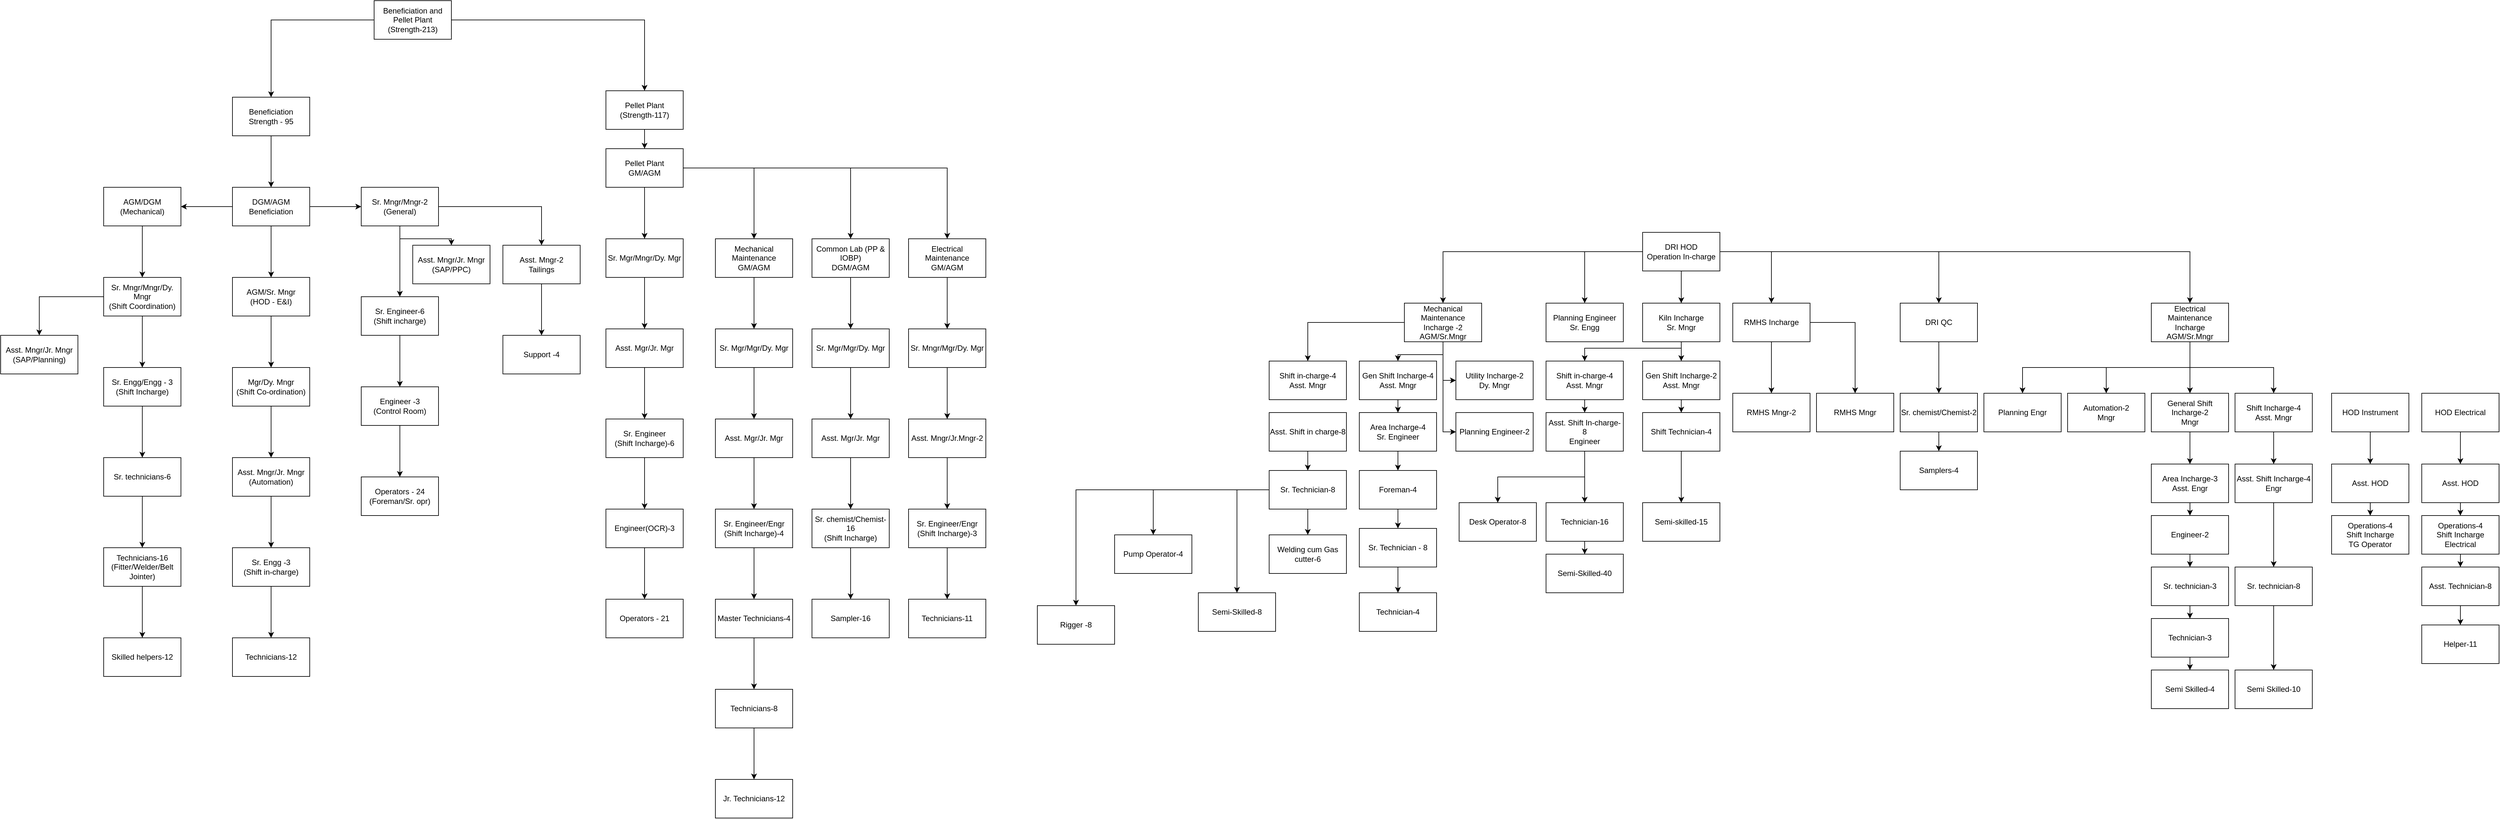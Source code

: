 <mxfile version="13.6.10" type="github">
  <diagram id="7EyB4oHwacRofvkvfnk_" name="Page-1">
    <mxGraphModel dx="1339" dy="433" grid="1" gridSize="10" guides="1" tooltips="1" connect="1" arrows="1" fold="1" page="1" pageScale="1" pageWidth="850" pageHeight="1100" math="0" shadow="0">
      <root>
        <mxCell id="0" />
        <mxCell id="1" parent="0" />
        <mxCell id="vYoIYK8Gw9QDKxpc8tqn-3" value="" style="edgeStyle=orthogonalEdgeStyle;rounded=0;orthogonalLoop=1;jettySize=auto;html=1;" parent="1" source="vYoIYK8Gw9QDKxpc8tqn-1" target="vYoIYK8Gw9QDKxpc8tqn-2" edge="1">
          <mxGeometry relative="1" as="geometry" />
        </mxCell>
        <mxCell id="KW8Jv8WY7oKA2TOhEye8-2" value="" style="edgeStyle=orthogonalEdgeStyle;rounded=0;orthogonalLoop=1;jettySize=auto;html=1;" edge="1" parent="1" source="vYoIYK8Gw9QDKxpc8tqn-1" target="KW8Jv8WY7oKA2TOhEye8-1">
          <mxGeometry relative="1" as="geometry" />
        </mxCell>
        <mxCell id="vYoIYK8Gw9QDKxpc8tqn-1" value="Beneficiation and Pellet Plant&lt;br&gt;(Strength-213)" style="rounded=0;whiteSpace=wrap;html=1;" parent="1" vertex="1">
          <mxGeometry x="320" y="60" width="120" height="60" as="geometry" />
        </mxCell>
        <mxCell id="vYoIYK8Gw9QDKxpc8tqn-5" value="" style="edgeStyle=orthogonalEdgeStyle;rounded=0;orthogonalLoop=1;jettySize=auto;html=1;" parent="1" source="vYoIYK8Gw9QDKxpc8tqn-2" target="vYoIYK8Gw9QDKxpc8tqn-4" edge="1">
          <mxGeometry relative="1" as="geometry" />
        </mxCell>
        <mxCell id="vYoIYK8Gw9QDKxpc8tqn-2" value="Beneficiation&lt;br&gt;Strength - 95" style="whiteSpace=wrap;html=1;rounded=0;" parent="1" vertex="1">
          <mxGeometry x="100" y="210" width="120" height="60" as="geometry" />
        </mxCell>
        <mxCell id="vYoIYK8Gw9QDKxpc8tqn-7" value="" style="edgeStyle=orthogonalEdgeStyle;rounded=0;orthogonalLoop=1;jettySize=auto;html=1;" parent="1" source="vYoIYK8Gw9QDKxpc8tqn-4" target="vYoIYK8Gw9QDKxpc8tqn-6" edge="1">
          <mxGeometry relative="1" as="geometry" />
        </mxCell>
        <mxCell id="vYoIYK8Gw9QDKxpc8tqn-9" value="" style="edgeStyle=orthogonalEdgeStyle;rounded=0;orthogonalLoop=1;jettySize=auto;html=1;" parent="1" source="vYoIYK8Gw9QDKxpc8tqn-4" target="vYoIYK8Gw9QDKxpc8tqn-8" edge="1">
          <mxGeometry relative="1" as="geometry" />
        </mxCell>
        <mxCell id="vYoIYK8Gw9QDKxpc8tqn-11" value="" style="edgeStyle=orthogonalEdgeStyle;rounded=0;orthogonalLoop=1;jettySize=auto;html=1;" parent="1" source="vYoIYK8Gw9QDKxpc8tqn-4" target="vYoIYK8Gw9QDKxpc8tqn-10" edge="1">
          <mxGeometry relative="1" as="geometry" />
        </mxCell>
        <mxCell id="vYoIYK8Gw9QDKxpc8tqn-4" value="DGM/AGM&lt;br&gt;Beneficiation" style="whiteSpace=wrap;html=1;rounded=0;" parent="1" vertex="1">
          <mxGeometry x="100" y="350" width="120" height="60" as="geometry" />
        </mxCell>
        <mxCell id="vYoIYK8Gw9QDKxpc8tqn-21" value="" style="edgeStyle=orthogonalEdgeStyle;rounded=0;orthogonalLoop=1;jettySize=auto;html=1;" parent="1" source="vYoIYK8Gw9QDKxpc8tqn-6" target="vYoIYK8Gw9QDKxpc8tqn-20" edge="1">
          <mxGeometry relative="1" as="geometry" />
        </mxCell>
        <mxCell id="vYoIYK8Gw9QDKxpc8tqn-23" value="" style="edgeStyle=orthogonalEdgeStyle;rounded=0;orthogonalLoop=1;jettySize=auto;html=1;" parent="1" source="vYoIYK8Gw9QDKxpc8tqn-6" target="vYoIYK8Gw9QDKxpc8tqn-22" edge="1">
          <mxGeometry relative="1" as="geometry" />
        </mxCell>
        <mxCell id="vYoIYK8Gw9QDKxpc8tqn-25" value="" style="edgeStyle=orthogonalEdgeStyle;rounded=0;orthogonalLoop=1;jettySize=auto;html=1;" parent="1" source="vYoIYK8Gw9QDKxpc8tqn-6" target="vYoIYK8Gw9QDKxpc8tqn-24" edge="1">
          <mxGeometry relative="1" as="geometry" />
        </mxCell>
        <mxCell id="vYoIYK8Gw9QDKxpc8tqn-6" value="Sr. Mngr/Mngr-2&lt;br&gt;(General)" style="whiteSpace=wrap;html=1;rounded=0;" parent="1" vertex="1">
          <mxGeometry x="300" y="350" width="120" height="60" as="geometry" />
        </mxCell>
        <mxCell id="vYoIYK8Gw9QDKxpc8tqn-17" value="" style="edgeStyle=orthogonalEdgeStyle;rounded=0;orthogonalLoop=1;jettySize=auto;html=1;" parent="1" source="vYoIYK8Gw9QDKxpc8tqn-8" target="vYoIYK8Gw9QDKxpc8tqn-16" edge="1">
          <mxGeometry relative="1" as="geometry" />
        </mxCell>
        <mxCell id="vYoIYK8Gw9QDKxpc8tqn-8" value="AGM/Sr. Mngr&lt;br&gt;(HOD - E&amp;amp;I)" style="whiteSpace=wrap;html=1;rounded=0;" parent="1" vertex="1">
          <mxGeometry x="100" y="490" width="120" height="60" as="geometry" />
        </mxCell>
        <mxCell id="vYoIYK8Gw9QDKxpc8tqn-13" value="" style="edgeStyle=orthogonalEdgeStyle;rounded=0;orthogonalLoop=1;jettySize=auto;html=1;" parent="1" source="vYoIYK8Gw9QDKxpc8tqn-10" target="vYoIYK8Gw9QDKxpc8tqn-12" edge="1">
          <mxGeometry relative="1" as="geometry" />
        </mxCell>
        <mxCell id="vYoIYK8Gw9QDKxpc8tqn-10" value="AGM/DGM&lt;br&gt;(Mechanical)" style="whiteSpace=wrap;html=1;rounded=0;" parent="1" vertex="1">
          <mxGeometry x="-100" y="350" width="120" height="60" as="geometry" />
        </mxCell>
        <mxCell id="vYoIYK8Gw9QDKxpc8tqn-15" value="" style="edgeStyle=orthogonalEdgeStyle;rounded=0;orthogonalLoop=1;jettySize=auto;html=1;" parent="1" source="vYoIYK8Gw9QDKxpc8tqn-12" target="vYoIYK8Gw9QDKxpc8tqn-14" edge="1">
          <mxGeometry relative="1" as="geometry" />
        </mxCell>
        <mxCell id="vYoIYK8Gw9QDKxpc8tqn-41" value="" style="edgeStyle=orthogonalEdgeStyle;rounded=0;orthogonalLoop=1;jettySize=auto;html=1;" parent="1" source="vYoIYK8Gw9QDKxpc8tqn-12" target="vYoIYK8Gw9QDKxpc8tqn-40" edge="1">
          <mxGeometry relative="1" as="geometry" />
        </mxCell>
        <mxCell id="vYoIYK8Gw9QDKxpc8tqn-12" value="Sr. Mngr/Mngr/Dy. Mngr&lt;br&gt;(Shift Coordination)" style="whiteSpace=wrap;html=1;rounded=0;" parent="1" vertex="1">
          <mxGeometry x="-100" y="490" width="120" height="60" as="geometry" />
        </mxCell>
        <mxCell id="vYoIYK8Gw9QDKxpc8tqn-37" value="" style="edgeStyle=orthogonalEdgeStyle;rounded=0;orthogonalLoop=1;jettySize=auto;html=1;" parent="1" source="vYoIYK8Gw9QDKxpc8tqn-14" target="vYoIYK8Gw9QDKxpc8tqn-36" edge="1">
          <mxGeometry relative="1" as="geometry" />
        </mxCell>
        <mxCell id="vYoIYK8Gw9QDKxpc8tqn-14" value="Sr. Engg/Engg - 3&lt;br&gt;(Shift Incharge)" style="whiteSpace=wrap;html=1;rounded=0;" parent="1" vertex="1">
          <mxGeometry x="-100" y="630" width="120" height="60" as="geometry" />
        </mxCell>
        <mxCell id="vYoIYK8Gw9QDKxpc8tqn-19" value="" style="edgeStyle=orthogonalEdgeStyle;rounded=0;orthogonalLoop=1;jettySize=auto;html=1;" parent="1" source="vYoIYK8Gw9QDKxpc8tqn-16" target="vYoIYK8Gw9QDKxpc8tqn-18" edge="1">
          <mxGeometry relative="1" as="geometry" />
        </mxCell>
        <mxCell id="vYoIYK8Gw9QDKxpc8tqn-16" value="Mgr/Dy. Mngr&lt;br&gt;(Shift Co-ordination)" style="whiteSpace=wrap;html=1;rounded=0;" parent="1" vertex="1">
          <mxGeometry x="100" y="630" width="120" height="60" as="geometry" />
        </mxCell>
        <mxCell id="vYoIYK8Gw9QDKxpc8tqn-33" value="" style="edgeStyle=orthogonalEdgeStyle;rounded=0;orthogonalLoop=1;jettySize=auto;html=1;" parent="1" source="vYoIYK8Gw9QDKxpc8tqn-18" target="vYoIYK8Gw9QDKxpc8tqn-32" edge="1">
          <mxGeometry relative="1" as="geometry" />
        </mxCell>
        <mxCell id="vYoIYK8Gw9QDKxpc8tqn-18" value="Asst. Mngr/Jr. Mngr&lt;br&gt;(Automation)" style="whiteSpace=wrap;html=1;rounded=0;" parent="1" vertex="1">
          <mxGeometry x="100" y="770" width="120" height="60" as="geometry" />
        </mxCell>
        <mxCell id="vYoIYK8Gw9QDKxpc8tqn-29" value="" style="edgeStyle=orthogonalEdgeStyle;rounded=0;orthogonalLoop=1;jettySize=auto;html=1;" parent="1" source="vYoIYK8Gw9QDKxpc8tqn-20" target="vYoIYK8Gw9QDKxpc8tqn-28" edge="1">
          <mxGeometry relative="1" as="geometry" />
        </mxCell>
        <mxCell id="vYoIYK8Gw9QDKxpc8tqn-20" value="Sr. Engineer-6&lt;br&gt;(Shift incharge)" style="whiteSpace=wrap;html=1;rounded=0;" parent="1" vertex="1">
          <mxGeometry x="300" y="520" width="120" height="60" as="geometry" />
        </mxCell>
        <mxCell id="vYoIYK8Gw9QDKxpc8tqn-22" value="Asst. Mngr/Jr. Mngr&lt;br&gt;(SAP/PPC)" style="whiteSpace=wrap;html=1;rounded=0;" parent="1" vertex="1">
          <mxGeometry x="380" y="440" width="120" height="60" as="geometry" />
        </mxCell>
        <mxCell id="vYoIYK8Gw9QDKxpc8tqn-27" value="" style="edgeStyle=orthogonalEdgeStyle;rounded=0;orthogonalLoop=1;jettySize=auto;html=1;" parent="1" source="vYoIYK8Gw9QDKxpc8tqn-24" target="vYoIYK8Gw9QDKxpc8tqn-26" edge="1">
          <mxGeometry relative="1" as="geometry" />
        </mxCell>
        <mxCell id="vYoIYK8Gw9QDKxpc8tqn-24" value="Asst. Mngr-2&lt;br&gt;Tailings" style="whiteSpace=wrap;html=1;rounded=0;" parent="1" vertex="1">
          <mxGeometry x="520" y="440" width="120" height="60" as="geometry" />
        </mxCell>
        <mxCell id="vYoIYK8Gw9QDKxpc8tqn-26" value="Support -4" style="whiteSpace=wrap;html=1;rounded=0;" parent="1" vertex="1">
          <mxGeometry x="520" y="580" width="120" height="60" as="geometry" />
        </mxCell>
        <mxCell id="vYoIYK8Gw9QDKxpc8tqn-31" value="" style="edgeStyle=orthogonalEdgeStyle;rounded=0;orthogonalLoop=1;jettySize=auto;html=1;" parent="1" source="vYoIYK8Gw9QDKxpc8tqn-28" target="vYoIYK8Gw9QDKxpc8tqn-30" edge="1">
          <mxGeometry relative="1" as="geometry" />
        </mxCell>
        <mxCell id="vYoIYK8Gw9QDKxpc8tqn-28" value="Engineer -3&lt;br&gt;(Control Room)" style="whiteSpace=wrap;html=1;rounded=0;" parent="1" vertex="1">
          <mxGeometry x="300" y="660" width="120" height="60" as="geometry" />
        </mxCell>
        <mxCell id="vYoIYK8Gw9QDKxpc8tqn-30" value="Operators - 24&lt;br&gt;(Foreman/Sr. opr)" style="whiteSpace=wrap;html=1;rounded=0;" parent="1" vertex="1">
          <mxGeometry x="300" y="800" width="120" height="60" as="geometry" />
        </mxCell>
        <mxCell id="vYoIYK8Gw9QDKxpc8tqn-35" value="" style="edgeStyle=orthogonalEdgeStyle;rounded=0;orthogonalLoop=1;jettySize=auto;html=1;" parent="1" source="vYoIYK8Gw9QDKxpc8tqn-32" target="vYoIYK8Gw9QDKxpc8tqn-34" edge="1">
          <mxGeometry relative="1" as="geometry" />
        </mxCell>
        <mxCell id="vYoIYK8Gw9QDKxpc8tqn-32" value="Sr. Engg -3&lt;br&gt;(Shift in-charge)" style="whiteSpace=wrap;html=1;rounded=0;" parent="1" vertex="1">
          <mxGeometry x="100" y="910" width="120" height="60" as="geometry" />
        </mxCell>
        <mxCell id="vYoIYK8Gw9QDKxpc8tqn-34" value="Technicians-12" style="whiteSpace=wrap;html=1;rounded=0;" parent="1" vertex="1">
          <mxGeometry x="100" y="1050" width="120" height="60" as="geometry" />
        </mxCell>
        <mxCell id="vYoIYK8Gw9QDKxpc8tqn-39" value="" style="edgeStyle=orthogonalEdgeStyle;rounded=0;orthogonalLoop=1;jettySize=auto;html=1;" parent="1" source="vYoIYK8Gw9QDKxpc8tqn-36" target="vYoIYK8Gw9QDKxpc8tqn-38" edge="1">
          <mxGeometry relative="1" as="geometry" />
        </mxCell>
        <mxCell id="vYoIYK8Gw9QDKxpc8tqn-36" value="Sr. technicians-6" style="whiteSpace=wrap;html=1;rounded=0;" parent="1" vertex="1">
          <mxGeometry x="-100" y="770" width="120" height="60" as="geometry" />
        </mxCell>
        <mxCell id="KW8Jv8WY7oKA2TOhEye8-50" value="" style="edgeStyle=orthogonalEdgeStyle;rounded=0;orthogonalLoop=1;jettySize=auto;html=1;" edge="1" parent="1" source="vYoIYK8Gw9QDKxpc8tqn-38" target="KW8Jv8WY7oKA2TOhEye8-49">
          <mxGeometry relative="1" as="geometry" />
        </mxCell>
        <mxCell id="vYoIYK8Gw9QDKxpc8tqn-38" value="Technicians-16&lt;br&gt;(Fitter/Welder/Belt Jointer)" style="whiteSpace=wrap;html=1;rounded=0;" parent="1" vertex="1">
          <mxGeometry x="-100" y="910" width="120" height="60" as="geometry" />
        </mxCell>
        <mxCell id="vYoIYK8Gw9QDKxpc8tqn-40" value="Asst. Mngr/Jr. Mngr&lt;br&gt;(SAP/Planning)" style="whiteSpace=wrap;html=1;rounded=0;" parent="1" vertex="1">
          <mxGeometry x="-260" y="580" width="120" height="60" as="geometry" />
        </mxCell>
        <mxCell id="KW8Jv8WY7oKA2TOhEye8-4" value="" style="edgeStyle=orthogonalEdgeStyle;rounded=0;orthogonalLoop=1;jettySize=auto;html=1;" edge="1" parent="1" source="KW8Jv8WY7oKA2TOhEye8-1" target="KW8Jv8WY7oKA2TOhEye8-3">
          <mxGeometry relative="1" as="geometry" />
        </mxCell>
        <mxCell id="KW8Jv8WY7oKA2TOhEye8-1" value="Pellet Plant&lt;br&gt;(Strength-117)" style="rounded=0;whiteSpace=wrap;html=1;" vertex="1" parent="1">
          <mxGeometry x="680" y="200" width="120" height="60" as="geometry" />
        </mxCell>
        <mxCell id="KW8Jv8WY7oKA2TOhEye8-6" value="" style="edgeStyle=orthogonalEdgeStyle;rounded=0;orthogonalLoop=1;jettySize=auto;html=1;" edge="1" parent="1" source="KW8Jv8WY7oKA2TOhEye8-3" target="KW8Jv8WY7oKA2TOhEye8-5">
          <mxGeometry relative="1" as="geometry" />
        </mxCell>
        <mxCell id="KW8Jv8WY7oKA2TOhEye8-8" style="edgeStyle=orthogonalEdgeStyle;rounded=0;orthogonalLoop=1;jettySize=auto;html=1;exitX=1;exitY=0.5;exitDx=0;exitDy=0;" edge="1" parent="1" source="KW8Jv8WY7oKA2TOhEye8-3" target="KW8Jv8WY7oKA2TOhEye8-7">
          <mxGeometry relative="1" as="geometry" />
        </mxCell>
        <mxCell id="KW8Jv8WY7oKA2TOhEye8-12" value="" style="edgeStyle=orthogonalEdgeStyle;rounded=0;orthogonalLoop=1;jettySize=auto;html=1;" edge="1" parent="1" source="KW8Jv8WY7oKA2TOhEye8-3" target="KW8Jv8WY7oKA2TOhEye8-11">
          <mxGeometry relative="1" as="geometry" />
        </mxCell>
        <mxCell id="KW8Jv8WY7oKA2TOhEye8-40" style="edgeStyle=orthogonalEdgeStyle;rounded=0;orthogonalLoop=1;jettySize=auto;html=1;exitX=1;exitY=0.5;exitDx=0;exitDy=0;" edge="1" parent="1" source="KW8Jv8WY7oKA2TOhEye8-3" target="KW8Jv8WY7oKA2TOhEye8-39">
          <mxGeometry relative="1" as="geometry" />
        </mxCell>
        <mxCell id="KW8Jv8WY7oKA2TOhEye8-3" value="Pellet Plant&lt;br&gt;GM/AGM" style="rounded=0;whiteSpace=wrap;html=1;" vertex="1" parent="1">
          <mxGeometry x="680" y="290" width="120" height="60" as="geometry" />
        </mxCell>
        <mxCell id="KW8Jv8WY7oKA2TOhEye8-10" value="" style="edgeStyle=orthogonalEdgeStyle;rounded=0;orthogonalLoop=1;jettySize=auto;html=1;" edge="1" parent="1" source="KW8Jv8WY7oKA2TOhEye8-5" target="KW8Jv8WY7oKA2TOhEye8-9">
          <mxGeometry relative="1" as="geometry" />
        </mxCell>
        <mxCell id="KW8Jv8WY7oKA2TOhEye8-5" value="Mechanical Maintenance&lt;br&gt;GM/AGM" style="rounded=0;whiteSpace=wrap;html=1;" vertex="1" parent="1">
          <mxGeometry x="850" y="430" width="120" height="60" as="geometry" />
        </mxCell>
        <mxCell id="KW8Jv8WY7oKA2TOhEye8-32" value="" style="edgeStyle=orthogonalEdgeStyle;rounded=0;orthogonalLoop=1;jettySize=auto;html=1;" edge="1" parent="1" source="KW8Jv8WY7oKA2TOhEye8-7" target="KW8Jv8WY7oKA2TOhEye8-31">
          <mxGeometry relative="1" as="geometry" />
        </mxCell>
        <mxCell id="KW8Jv8WY7oKA2TOhEye8-7" value="Common Lab (PP &amp;amp; IOBP)&lt;br&gt;DGM/AGM" style="rounded=0;whiteSpace=wrap;html=1;" vertex="1" parent="1">
          <mxGeometry x="1000" y="430" width="120" height="60" as="geometry" />
        </mxCell>
        <mxCell id="KW8Jv8WY7oKA2TOhEye8-22" value="" style="edgeStyle=orthogonalEdgeStyle;rounded=0;orthogonalLoop=1;jettySize=auto;html=1;" edge="1" parent="1" source="KW8Jv8WY7oKA2TOhEye8-9" target="KW8Jv8WY7oKA2TOhEye8-21">
          <mxGeometry relative="1" as="geometry" />
        </mxCell>
        <mxCell id="KW8Jv8WY7oKA2TOhEye8-9" value="Sr. Mgr/Mgr/Dy. Mgr" style="rounded=0;whiteSpace=wrap;html=1;" vertex="1" parent="1">
          <mxGeometry x="850" y="570" width="120" height="60" as="geometry" />
        </mxCell>
        <mxCell id="KW8Jv8WY7oKA2TOhEye8-14" value="" style="edgeStyle=orthogonalEdgeStyle;rounded=0;orthogonalLoop=1;jettySize=auto;html=1;" edge="1" parent="1" source="KW8Jv8WY7oKA2TOhEye8-11" target="KW8Jv8WY7oKA2TOhEye8-13">
          <mxGeometry relative="1" as="geometry" />
        </mxCell>
        <mxCell id="KW8Jv8WY7oKA2TOhEye8-11" value="Sr. Mgr/Mngr/Dy. Mgr" style="whiteSpace=wrap;html=1;rounded=0;" vertex="1" parent="1">
          <mxGeometry x="680" y="430" width="120" height="60" as="geometry" />
        </mxCell>
        <mxCell id="KW8Jv8WY7oKA2TOhEye8-16" value="" style="edgeStyle=orthogonalEdgeStyle;rounded=0;orthogonalLoop=1;jettySize=auto;html=1;" edge="1" parent="1" source="KW8Jv8WY7oKA2TOhEye8-13" target="KW8Jv8WY7oKA2TOhEye8-15">
          <mxGeometry relative="1" as="geometry" />
        </mxCell>
        <mxCell id="KW8Jv8WY7oKA2TOhEye8-13" value="Asst. Mgr/Jr. Mgr" style="whiteSpace=wrap;html=1;rounded=0;" vertex="1" parent="1">
          <mxGeometry x="680" y="570" width="120" height="60" as="geometry" />
        </mxCell>
        <mxCell id="KW8Jv8WY7oKA2TOhEye8-18" value="" style="edgeStyle=orthogonalEdgeStyle;rounded=0;orthogonalLoop=1;jettySize=auto;html=1;" edge="1" parent="1" source="KW8Jv8WY7oKA2TOhEye8-15" target="KW8Jv8WY7oKA2TOhEye8-17">
          <mxGeometry relative="1" as="geometry" />
        </mxCell>
        <mxCell id="KW8Jv8WY7oKA2TOhEye8-15" value="Sr. Engineer&lt;br&gt;(Shift Incharge)-6" style="whiteSpace=wrap;html=1;rounded=0;" vertex="1" parent="1">
          <mxGeometry x="680" y="710" width="120" height="60" as="geometry" />
        </mxCell>
        <mxCell id="KW8Jv8WY7oKA2TOhEye8-20" value="" style="edgeStyle=orthogonalEdgeStyle;rounded=0;orthogonalLoop=1;jettySize=auto;html=1;" edge="1" parent="1" source="KW8Jv8WY7oKA2TOhEye8-17" target="KW8Jv8WY7oKA2TOhEye8-19">
          <mxGeometry relative="1" as="geometry" />
        </mxCell>
        <mxCell id="KW8Jv8WY7oKA2TOhEye8-17" value="Engineer(OCR)-3" style="whiteSpace=wrap;html=1;rounded=0;" vertex="1" parent="1">
          <mxGeometry x="680" y="850" width="120" height="60" as="geometry" />
        </mxCell>
        <mxCell id="KW8Jv8WY7oKA2TOhEye8-19" value="Operators - 21" style="whiteSpace=wrap;html=1;rounded=0;" vertex="1" parent="1">
          <mxGeometry x="680" y="990" width="120" height="60" as="geometry" />
        </mxCell>
        <mxCell id="KW8Jv8WY7oKA2TOhEye8-24" value="" style="edgeStyle=orthogonalEdgeStyle;rounded=0;orthogonalLoop=1;jettySize=auto;html=1;" edge="1" parent="1" source="KW8Jv8WY7oKA2TOhEye8-21" target="KW8Jv8WY7oKA2TOhEye8-23">
          <mxGeometry relative="1" as="geometry" />
        </mxCell>
        <mxCell id="KW8Jv8WY7oKA2TOhEye8-21" value="Asst. Mgr/Jr. Mgr" style="whiteSpace=wrap;html=1;rounded=0;" vertex="1" parent="1">
          <mxGeometry x="850" y="710" width="120" height="60" as="geometry" />
        </mxCell>
        <mxCell id="KW8Jv8WY7oKA2TOhEye8-26" value="" style="edgeStyle=orthogonalEdgeStyle;rounded=0;orthogonalLoop=1;jettySize=auto;html=1;" edge="1" parent="1" source="KW8Jv8WY7oKA2TOhEye8-23" target="KW8Jv8WY7oKA2TOhEye8-25">
          <mxGeometry relative="1" as="geometry" />
        </mxCell>
        <mxCell id="KW8Jv8WY7oKA2TOhEye8-23" value="Sr. Engineer/Engr&lt;br&gt;(Shift Incharge)-4" style="whiteSpace=wrap;html=1;rounded=0;" vertex="1" parent="1">
          <mxGeometry x="850" y="850" width="120" height="60" as="geometry" />
        </mxCell>
        <mxCell id="KW8Jv8WY7oKA2TOhEye8-28" value="" style="edgeStyle=orthogonalEdgeStyle;rounded=0;orthogonalLoop=1;jettySize=auto;html=1;" edge="1" parent="1" source="KW8Jv8WY7oKA2TOhEye8-25" target="KW8Jv8WY7oKA2TOhEye8-27">
          <mxGeometry relative="1" as="geometry" />
        </mxCell>
        <mxCell id="KW8Jv8WY7oKA2TOhEye8-25" value="Master Technicians-4" style="whiteSpace=wrap;html=1;rounded=0;" vertex="1" parent="1">
          <mxGeometry x="850" y="990" width="120" height="60" as="geometry" />
        </mxCell>
        <mxCell id="KW8Jv8WY7oKA2TOhEye8-30" value="" style="edgeStyle=orthogonalEdgeStyle;rounded=0;orthogonalLoop=1;jettySize=auto;html=1;" edge="1" parent="1" source="KW8Jv8WY7oKA2TOhEye8-27" target="KW8Jv8WY7oKA2TOhEye8-29">
          <mxGeometry relative="1" as="geometry" />
        </mxCell>
        <mxCell id="KW8Jv8WY7oKA2TOhEye8-27" value="Technicians-8" style="whiteSpace=wrap;html=1;rounded=0;" vertex="1" parent="1">
          <mxGeometry x="850" y="1130" width="120" height="60" as="geometry" />
        </mxCell>
        <mxCell id="KW8Jv8WY7oKA2TOhEye8-29" value="Jr. Technicians-12" style="whiteSpace=wrap;html=1;rounded=0;" vertex="1" parent="1">
          <mxGeometry x="850" y="1270" width="120" height="60" as="geometry" />
        </mxCell>
        <mxCell id="KW8Jv8WY7oKA2TOhEye8-34" value="" style="edgeStyle=orthogonalEdgeStyle;rounded=0;orthogonalLoop=1;jettySize=auto;html=1;" edge="1" parent="1" source="KW8Jv8WY7oKA2TOhEye8-31" target="KW8Jv8WY7oKA2TOhEye8-33">
          <mxGeometry relative="1" as="geometry" />
        </mxCell>
        <mxCell id="KW8Jv8WY7oKA2TOhEye8-31" value="Sr. Mgr/Mgr/Dy. Mgr" style="whiteSpace=wrap;html=1;rounded=0;" vertex="1" parent="1">
          <mxGeometry x="1000" y="570" width="120" height="60" as="geometry" />
        </mxCell>
        <mxCell id="KW8Jv8WY7oKA2TOhEye8-36" value="" style="edgeStyle=orthogonalEdgeStyle;rounded=0;orthogonalLoop=1;jettySize=auto;html=1;" edge="1" parent="1" source="KW8Jv8WY7oKA2TOhEye8-33" target="KW8Jv8WY7oKA2TOhEye8-35">
          <mxGeometry relative="1" as="geometry" />
        </mxCell>
        <mxCell id="KW8Jv8WY7oKA2TOhEye8-33" value="Asst. Mgr/Jr. Mgr" style="whiteSpace=wrap;html=1;rounded=0;" vertex="1" parent="1">
          <mxGeometry x="1000" y="710" width="120" height="60" as="geometry" />
        </mxCell>
        <mxCell id="KW8Jv8WY7oKA2TOhEye8-38" value="" style="edgeStyle=orthogonalEdgeStyle;rounded=0;orthogonalLoop=1;jettySize=auto;html=1;" edge="1" parent="1" source="KW8Jv8WY7oKA2TOhEye8-35" target="KW8Jv8WY7oKA2TOhEye8-37">
          <mxGeometry relative="1" as="geometry" />
        </mxCell>
        <mxCell id="KW8Jv8WY7oKA2TOhEye8-35" value="Sr. chemist/Chemist-16&lt;br&gt;(Shift Incharge)" style="whiteSpace=wrap;html=1;rounded=0;" vertex="1" parent="1">
          <mxGeometry x="1000" y="850" width="120" height="60" as="geometry" />
        </mxCell>
        <mxCell id="KW8Jv8WY7oKA2TOhEye8-37" value="Sampler-16" style="whiteSpace=wrap;html=1;rounded=0;" vertex="1" parent="1">
          <mxGeometry x="1000" y="990" width="120" height="60" as="geometry" />
        </mxCell>
        <mxCell id="KW8Jv8WY7oKA2TOhEye8-42" value="" style="edgeStyle=orthogonalEdgeStyle;rounded=0;orthogonalLoop=1;jettySize=auto;html=1;" edge="1" parent="1" source="KW8Jv8WY7oKA2TOhEye8-39" target="KW8Jv8WY7oKA2TOhEye8-41">
          <mxGeometry relative="1" as="geometry" />
        </mxCell>
        <mxCell id="KW8Jv8WY7oKA2TOhEye8-39" value="Electrical Maintenance&lt;br&gt;GM/AGM" style="rounded=0;whiteSpace=wrap;html=1;" vertex="1" parent="1">
          <mxGeometry x="1150" y="430" width="120" height="60" as="geometry" />
        </mxCell>
        <mxCell id="KW8Jv8WY7oKA2TOhEye8-44" value="" style="edgeStyle=orthogonalEdgeStyle;rounded=0;orthogonalLoop=1;jettySize=auto;html=1;" edge="1" parent="1" source="KW8Jv8WY7oKA2TOhEye8-41" target="KW8Jv8WY7oKA2TOhEye8-43">
          <mxGeometry relative="1" as="geometry" />
        </mxCell>
        <mxCell id="KW8Jv8WY7oKA2TOhEye8-41" value="Sr. Mngr/Mgr/Dy. Mgr" style="whiteSpace=wrap;html=1;rounded=0;" vertex="1" parent="1">
          <mxGeometry x="1150" y="570" width="120" height="60" as="geometry" />
        </mxCell>
        <mxCell id="KW8Jv8WY7oKA2TOhEye8-46" value="" style="edgeStyle=orthogonalEdgeStyle;rounded=0;orthogonalLoop=1;jettySize=auto;html=1;" edge="1" parent="1" source="KW8Jv8WY7oKA2TOhEye8-43" target="KW8Jv8WY7oKA2TOhEye8-45">
          <mxGeometry relative="1" as="geometry" />
        </mxCell>
        <mxCell id="KW8Jv8WY7oKA2TOhEye8-43" value="Asst. Mngr/Jr.Mngr-2" style="whiteSpace=wrap;html=1;rounded=0;" vertex="1" parent="1">
          <mxGeometry x="1150" y="710" width="120" height="60" as="geometry" />
        </mxCell>
        <mxCell id="KW8Jv8WY7oKA2TOhEye8-48" value="" style="edgeStyle=orthogonalEdgeStyle;rounded=0;orthogonalLoop=1;jettySize=auto;html=1;" edge="1" parent="1" source="KW8Jv8WY7oKA2TOhEye8-45" target="KW8Jv8WY7oKA2TOhEye8-47">
          <mxGeometry relative="1" as="geometry" />
        </mxCell>
        <mxCell id="KW8Jv8WY7oKA2TOhEye8-45" value="Sr. Engineer/Engr&lt;br&gt;(Shift Incharge)-3" style="whiteSpace=wrap;html=1;rounded=0;" vertex="1" parent="1">
          <mxGeometry x="1150" y="850" width="120" height="60" as="geometry" />
        </mxCell>
        <mxCell id="KW8Jv8WY7oKA2TOhEye8-47" value="Technicians-11" style="whiteSpace=wrap;html=1;rounded=0;" vertex="1" parent="1">
          <mxGeometry x="1150" y="990" width="120" height="60" as="geometry" />
        </mxCell>
        <mxCell id="KW8Jv8WY7oKA2TOhEye8-49" value="Skilled helpers-12" style="whiteSpace=wrap;html=1;rounded=0;" vertex="1" parent="1">
          <mxGeometry x="-100" y="1050" width="120" height="60" as="geometry" />
        </mxCell>
        <mxCell id="KW8Jv8WY7oKA2TOhEye8-51" value="Rigger -8" style="rounded=0;whiteSpace=wrap;html=1;" vertex="1" parent="1">
          <mxGeometry x="1350" y="1000" width="120" height="60" as="geometry" />
        </mxCell>
        <mxCell id="KW8Jv8WY7oKA2TOhEye8-52" value="Pump Operator-4" style="rounded=0;whiteSpace=wrap;html=1;" vertex="1" parent="1">
          <mxGeometry x="1470" y="890" width="120" height="60" as="geometry" />
        </mxCell>
        <mxCell id="KW8Jv8WY7oKA2TOhEye8-53" value="Semi-Skilled-8" style="rounded=0;whiteSpace=wrap;html=1;" vertex="1" parent="1">
          <mxGeometry x="1600" y="980" width="120" height="60" as="geometry" />
        </mxCell>
        <mxCell id="KW8Jv8WY7oKA2TOhEye8-54" value="Welding cum Gas cutter-6" style="rounded=0;whiteSpace=wrap;html=1;" vertex="1" parent="1">
          <mxGeometry x="1710" y="890" width="120" height="60" as="geometry" />
        </mxCell>
        <mxCell id="KW8Jv8WY7oKA2TOhEye8-57" style="edgeStyle=orthogonalEdgeStyle;rounded=0;orthogonalLoop=1;jettySize=auto;html=1;exitX=0.5;exitY=1;exitDx=0;exitDy=0;entryX=0.5;entryY=0;entryDx=0;entryDy=0;" edge="1" parent="1" source="KW8Jv8WY7oKA2TOhEye8-55" target="KW8Jv8WY7oKA2TOhEye8-54">
          <mxGeometry relative="1" as="geometry" />
        </mxCell>
        <mxCell id="KW8Jv8WY7oKA2TOhEye8-58" style="edgeStyle=orthogonalEdgeStyle;rounded=0;orthogonalLoop=1;jettySize=auto;html=1;exitX=0;exitY=0.5;exitDx=0;exitDy=0;" edge="1" parent="1" source="KW8Jv8WY7oKA2TOhEye8-55" target="KW8Jv8WY7oKA2TOhEye8-53">
          <mxGeometry relative="1" as="geometry" />
        </mxCell>
        <mxCell id="KW8Jv8WY7oKA2TOhEye8-59" style="edgeStyle=orthogonalEdgeStyle;rounded=0;orthogonalLoop=1;jettySize=auto;html=1;exitX=0;exitY=0.5;exitDx=0;exitDy=0;" edge="1" parent="1" source="KW8Jv8WY7oKA2TOhEye8-55" target="KW8Jv8WY7oKA2TOhEye8-52">
          <mxGeometry relative="1" as="geometry" />
        </mxCell>
        <mxCell id="KW8Jv8WY7oKA2TOhEye8-60" style="edgeStyle=orthogonalEdgeStyle;rounded=0;orthogonalLoop=1;jettySize=auto;html=1;exitX=0;exitY=0.5;exitDx=0;exitDy=0;" edge="1" parent="1" source="KW8Jv8WY7oKA2TOhEye8-55" target="KW8Jv8WY7oKA2TOhEye8-51">
          <mxGeometry relative="1" as="geometry" />
        </mxCell>
        <mxCell id="KW8Jv8WY7oKA2TOhEye8-55" value="Sr. Technician-8" style="whiteSpace=wrap;html=1;rounded=0;" vertex="1" parent="1">
          <mxGeometry x="1710" y="790" width="120" height="60" as="geometry" />
        </mxCell>
        <mxCell id="KW8Jv8WY7oKA2TOhEye8-62" style="edgeStyle=orthogonalEdgeStyle;rounded=0;orthogonalLoop=1;jettySize=auto;html=1;exitX=0.5;exitY=1;exitDx=0;exitDy=0;" edge="1" parent="1" source="KW8Jv8WY7oKA2TOhEye8-61" target="KW8Jv8WY7oKA2TOhEye8-55">
          <mxGeometry relative="1" as="geometry" />
        </mxCell>
        <mxCell id="KW8Jv8WY7oKA2TOhEye8-61" value="Asst. Shift in charge-8" style="rounded=0;whiteSpace=wrap;html=1;" vertex="1" parent="1">
          <mxGeometry x="1710" y="700" width="120" height="60" as="geometry" />
        </mxCell>
        <mxCell id="KW8Jv8WY7oKA2TOhEye8-63" value="Shift in-charge-4&lt;br&gt;Asst. Mngr" style="rounded=0;whiteSpace=wrap;html=1;" vertex="1" parent="1">
          <mxGeometry x="1710" y="620" width="120" height="60" as="geometry" />
        </mxCell>
        <mxCell id="KW8Jv8WY7oKA2TOhEye8-74" style="edgeStyle=orthogonalEdgeStyle;rounded=0;orthogonalLoop=1;jettySize=auto;html=1;exitX=0;exitY=0.5;exitDx=0;exitDy=0;" edge="1" parent="1" source="KW8Jv8WY7oKA2TOhEye8-64" target="KW8Jv8WY7oKA2TOhEye8-63">
          <mxGeometry relative="1" as="geometry" />
        </mxCell>
        <mxCell id="KW8Jv8WY7oKA2TOhEye8-76" style="edgeStyle=orthogonalEdgeStyle;rounded=0;orthogonalLoop=1;jettySize=auto;html=1;exitX=0.5;exitY=1;exitDx=0;exitDy=0;" edge="1" parent="1" source="KW8Jv8WY7oKA2TOhEye8-64" target="KW8Jv8WY7oKA2TOhEye8-65">
          <mxGeometry relative="1" as="geometry" />
        </mxCell>
        <mxCell id="KW8Jv8WY7oKA2TOhEye8-79" style="edgeStyle=orthogonalEdgeStyle;rounded=0;orthogonalLoop=1;jettySize=auto;html=1;exitX=0.5;exitY=1;exitDx=0;exitDy=0;entryX=0;entryY=0.5;entryDx=0;entryDy=0;" edge="1" parent="1" source="KW8Jv8WY7oKA2TOhEye8-64" target="KW8Jv8WY7oKA2TOhEye8-77">
          <mxGeometry relative="1" as="geometry" />
        </mxCell>
        <mxCell id="KW8Jv8WY7oKA2TOhEye8-80" style="edgeStyle=orthogonalEdgeStyle;rounded=0;orthogonalLoop=1;jettySize=auto;html=1;exitX=0.5;exitY=1;exitDx=0;exitDy=0;entryX=0;entryY=0.5;entryDx=0;entryDy=0;" edge="1" parent="1" source="KW8Jv8WY7oKA2TOhEye8-64" target="KW8Jv8WY7oKA2TOhEye8-78">
          <mxGeometry relative="1" as="geometry" />
        </mxCell>
        <mxCell id="KW8Jv8WY7oKA2TOhEye8-64" value="Mechanical Maintenance Incharge -2&lt;br&gt;AGM/Sr.Mngr" style="rounded=0;whiteSpace=wrap;html=1;" vertex="1" parent="1">
          <mxGeometry x="1920" y="530" width="120" height="60" as="geometry" />
        </mxCell>
        <mxCell id="KW8Jv8WY7oKA2TOhEye8-67" value="" style="edgeStyle=orthogonalEdgeStyle;rounded=0;orthogonalLoop=1;jettySize=auto;html=1;" edge="1" parent="1" source="KW8Jv8WY7oKA2TOhEye8-65" target="KW8Jv8WY7oKA2TOhEye8-66">
          <mxGeometry relative="1" as="geometry" />
        </mxCell>
        <mxCell id="KW8Jv8WY7oKA2TOhEye8-65" value="Gen Shift Incharge-4&lt;br&gt;Asst. Mngr" style="rounded=0;whiteSpace=wrap;html=1;" vertex="1" parent="1">
          <mxGeometry x="1850" y="620" width="120" height="60" as="geometry" />
        </mxCell>
        <mxCell id="KW8Jv8WY7oKA2TOhEye8-69" value="" style="edgeStyle=orthogonalEdgeStyle;rounded=0;orthogonalLoop=1;jettySize=auto;html=1;" edge="1" parent="1" source="KW8Jv8WY7oKA2TOhEye8-66" target="KW8Jv8WY7oKA2TOhEye8-68">
          <mxGeometry relative="1" as="geometry" />
        </mxCell>
        <mxCell id="KW8Jv8WY7oKA2TOhEye8-66" value="Area Incharge-4&lt;br&gt;Sr. Engineer" style="whiteSpace=wrap;html=1;rounded=0;" vertex="1" parent="1">
          <mxGeometry x="1850" y="700" width="120" height="60" as="geometry" />
        </mxCell>
        <mxCell id="KW8Jv8WY7oKA2TOhEye8-71" value="" style="edgeStyle=orthogonalEdgeStyle;rounded=0;orthogonalLoop=1;jettySize=auto;html=1;" edge="1" parent="1" source="KW8Jv8WY7oKA2TOhEye8-68" target="KW8Jv8WY7oKA2TOhEye8-70">
          <mxGeometry relative="1" as="geometry" />
        </mxCell>
        <mxCell id="KW8Jv8WY7oKA2TOhEye8-68" value="Foreman-4" style="whiteSpace=wrap;html=1;rounded=0;" vertex="1" parent="1">
          <mxGeometry x="1850" y="790" width="120" height="60" as="geometry" />
        </mxCell>
        <mxCell id="KW8Jv8WY7oKA2TOhEye8-73" value="" style="edgeStyle=orthogonalEdgeStyle;rounded=0;orthogonalLoop=1;jettySize=auto;html=1;" edge="1" parent="1" source="KW8Jv8WY7oKA2TOhEye8-70" target="KW8Jv8WY7oKA2TOhEye8-72">
          <mxGeometry relative="1" as="geometry" />
        </mxCell>
        <mxCell id="KW8Jv8WY7oKA2TOhEye8-70" value="Sr. Technician - 8" style="whiteSpace=wrap;html=1;rounded=0;" vertex="1" parent="1">
          <mxGeometry x="1850" y="880" width="120" height="60" as="geometry" />
        </mxCell>
        <mxCell id="KW8Jv8WY7oKA2TOhEye8-72" value="Technician-4" style="whiteSpace=wrap;html=1;rounded=0;" vertex="1" parent="1">
          <mxGeometry x="1850" y="980" width="120" height="60" as="geometry" />
        </mxCell>
        <mxCell id="KW8Jv8WY7oKA2TOhEye8-77" value="Utility Incharge-2&lt;br&gt;Dy. Mngr" style="rounded=0;whiteSpace=wrap;html=1;" vertex="1" parent="1">
          <mxGeometry x="2000" y="620" width="120" height="60" as="geometry" />
        </mxCell>
        <mxCell id="KW8Jv8WY7oKA2TOhEye8-78" value="Planning Engineer-2" style="rounded=0;whiteSpace=wrap;html=1;" vertex="1" parent="1">
          <mxGeometry x="2000" y="700" width="120" height="60" as="geometry" />
        </mxCell>
        <mxCell id="KW8Jv8WY7oKA2TOhEye8-81" value="Planning Engineer&lt;br&gt;Sr. Engg" style="rounded=0;whiteSpace=wrap;html=1;" vertex="1" parent="1">
          <mxGeometry x="2140" y="530" width="120" height="60" as="geometry" />
        </mxCell>
        <mxCell id="KW8Jv8WY7oKA2TOhEye8-84" style="edgeStyle=orthogonalEdgeStyle;rounded=0;orthogonalLoop=1;jettySize=auto;html=1;exitX=0.5;exitY=1;exitDx=0;exitDy=0;entryX=0.5;entryY=0;entryDx=0;entryDy=0;" edge="1" parent="1" source="KW8Jv8WY7oKA2TOhEye8-82" target="KW8Jv8WY7oKA2TOhEye8-83">
          <mxGeometry relative="1" as="geometry" />
        </mxCell>
        <mxCell id="KW8Jv8WY7oKA2TOhEye8-82" value="Shift in-charge-4&lt;br&gt;Asst. Mngr" style="rounded=0;whiteSpace=wrap;html=1;" vertex="1" parent="1">
          <mxGeometry x="2140" y="620" width="120" height="60" as="geometry" />
        </mxCell>
        <mxCell id="KW8Jv8WY7oKA2TOhEye8-86" value="" style="edgeStyle=orthogonalEdgeStyle;rounded=0;orthogonalLoop=1;jettySize=auto;html=1;" edge="1" parent="1" source="KW8Jv8WY7oKA2TOhEye8-83" target="KW8Jv8WY7oKA2TOhEye8-85">
          <mxGeometry relative="1" as="geometry" />
        </mxCell>
        <mxCell id="KW8Jv8WY7oKA2TOhEye8-88" style="edgeStyle=orthogonalEdgeStyle;rounded=0;orthogonalLoop=1;jettySize=auto;html=1;exitX=0.5;exitY=1;exitDx=0;exitDy=0;entryX=0.5;entryY=0;entryDx=0;entryDy=0;" edge="1" parent="1" source="KW8Jv8WY7oKA2TOhEye8-83" target="KW8Jv8WY7oKA2TOhEye8-87">
          <mxGeometry relative="1" as="geometry" />
        </mxCell>
        <mxCell id="KW8Jv8WY7oKA2TOhEye8-83" value="Asst. Shift In-charge-8&lt;br&gt;Engineer" style="rounded=0;whiteSpace=wrap;html=1;" vertex="1" parent="1">
          <mxGeometry x="2140" y="700" width="120" height="60" as="geometry" />
        </mxCell>
        <mxCell id="KW8Jv8WY7oKA2TOhEye8-90" value="" style="edgeStyle=orthogonalEdgeStyle;rounded=0;orthogonalLoop=1;jettySize=auto;html=1;" edge="1" parent="1" source="KW8Jv8WY7oKA2TOhEye8-85" target="KW8Jv8WY7oKA2TOhEye8-89">
          <mxGeometry relative="1" as="geometry" />
        </mxCell>
        <mxCell id="KW8Jv8WY7oKA2TOhEye8-85" value="Technician-16" style="whiteSpace=wrap;html=1;rounded=0;" vertex="1" parent="1">
          <mxGeometry x="2140" y="840" width="120" height="60" as="geometry" />
        </mxCell>
        <mxCell id="KW8Jv8WY7oKA2TOhEye8-87" value="Desk Operator-8" style="rounded=0;whiteSpace=wrap;html=1;" vertex="1" parent="1">
          <mxGeometry x="2005" y="840" width="120" height="60" as="geometry" />
        </mxCell>
        <mxCell id="KW8Jv8WY7oKA2TOhEye8-89" value="Semi-Skilled-40" style="whiteSpace=wrap;html=1;rounded=0;" vertex="1" parent="1">
          <mxGeometry x="2140" y="920" width="120" height="60" as="geometry" />
        </mxCell>
        <mxCell id="KW8Jv8WY7oKA2TOhEye8-93" style="edgeStyle=orthogonalEdgeStyle;rounded=0;orthogonalLoop=1;jettySize=auto;html=1;exitX=0.5;exitY=1;exitDx=0;exitDy=0;entryX=0.5;entryY=0;entryDx=0;entryDy=0;" edge="1" parent="1" source="KW8Jv8WY7oKA2TOhEye8-91" target="KW8Jv8WY7oKA2TOhEye8-82">
          <mxGeometry relative="1" as="geometry">
            <Array as="points">
              <mxPoint x="2350" y="600" />
              <mxPoint x="2200" y="600" />
            </Array>
          </mxGeometry>
        </mxCell>
        <mxCell id="KW8Jv8WY7oKA2TOhEye8-99" style="edgeStyle=orthogonalEdgeStyle;rounded=0;orthogonalLoop=1;jettySize=auto;html=1;exitX=0.5;exitY=1;exitDx=0;exitDy=0;entryX=0.5;entryY=0;entryDx=0;entryDy=0;" edge="1" parent="1" source="KW8Jv8WY7oKA2TOhEye8-91" target="KW8Jv8WY7oKA2TOhEye8-94">
          <mxGeometry relative="1" as="geometry" />
        </mxCell>
        <mxCell id="KW8Jv8WY7oKA2TOhEye8-91" value="Kiln Incharge&lt;br&gt;Sr. Mngr" style="rounded=0;whiteSpace=wrap;html=1;" vertex="1" parent="1">
          <mxGeometry x="2290" y="530" width="120" height="60" as="geometry" />
        </mxCell>
        <mxCell id="KW8Jv8WY7oKA2TOhEye8-92" style="edgeStyle=orthogonalEdgeStyle;rounded=0;orthogonalLoop=1;jettySize=auto;html=1;exitX=0.5;exitY=1;exitDx=0;exitDy=0;" edge="1" parent="1" source="KW8Jv8WY7oKA2TOhEye8-91" target="KW8Jv8WY7oKA2TOhEye8-91">
          <mxGeometry relative="1" as="geometry" />
        </mxCell>
        <mxCell id="KW8Jv8WY7oKA2TOhEye8-96" value="" style="edgeStyle=orthogonalEdgeStyle;rounded=0;orthogonalLoop=1;jettySize=auto;html=1;" edge="1" parent="1" source="KW8Jv8WY7oKA2TOhEye8-94" target="KW8Jv8WY7oKA2TOhEye8-95">
          <mxGeometry relative="1" as="geometry" />
        </mxCell>
        <mxCell id="KW8Jv8WY7oKA2TOhEye8-94" value="Gen Shift Incharge-2&lt;br&gt;Asst. Mngr" style="rounded=0;whiteSpace=wrap;html=1;" vertex="1" parent="1">
          <mxGeometry x="2290" y="620" width="120" height="60" as="geometry" />
        </mxCell>
        <mxCell id="KW8Jv8WY7oKA2TOhEye8-98" value="" style="edgeStyle=orthogonalEdgeStyle;rounded=0;orthogonalLoop=1;jettySize=auto;html=1;" edge="1" parent="1" source="KW8Jv8WY7oKA2TOhEye8-95" target="KW8Jv8WY7oKA2TOhEye8-97">
          <mxGeometry relative="1" as="geometry" />
        </mxCell>
        <mxCell id="KW8Jv8WY7oKA2TOhEye8-95" value="Shift Technician-4" style="whiteSpace=wrap;html=1;rounded=0;" vertex="1" parent="1">
          <mxGeometry x="2290" y="700" width="120" height="60" as="geometry" />
        </mxCell>
        <mxCell id="KW8Jv8WY7oKA2TOhEye8-97" value="Semi-skilled-15" style="whiteSpace=wrap;html=1;rounded=0;" vertex="1" parent="1">
          <mxGeometry x="2290" y="840" width="120" height="60" as="geometry" />
        </mxCell>
        <mxCell id="KW8Jv8WY7oKA2TOhEye8-101" style="edgeStyle=orthogonalEdgeStyle;rounded=0;orthogonalLoop=1;jettySize=auto;html=1;exitX=0.5;exitY=1;exitDx=0;exitDy=0;entryX=0.5;entryY=0;entryDx=0;entryDy=0;" edge="1" parent="1" source="KW8Jv8WY7oKA2TOhEye8-100" target="KW8Jv8WY7oKA2TOhEye8-91">
          <mxGeometry relative="1" as="geometry" />
        </mxCell>
        <mxCell id="KW8Jv8WY7oKA2TOhEye8-102" style="edgeStyle=orthogonalEdgeStyle;rounded=0;orthogonalLoop=1;jettySize=auto;html=1;exitX=0;exitY=0.5;exitDx=0;exitDy=0;entryX=0.5;entryY=0;entryDx=0;entryDy=0;" edge="1" parent="1" source="KW8Jv8WY7oKA2TOhEye8-100" target="KW8Jv8WY7oKA2TOhEye8-81">
          <mxGeometry relative="1" as="geometry" />
        </mxCell>
        <mxCell id="KW8Jv8WY7oKA2TOhEye8-103" style="edgeStyle=orthogonalEdgeStyle;rounded=0;orthogonalLoop=1;jettySize=auto;html=1;exitX=0;exitY=0.5;exitDx=0;exitDy=0;" edge="1" parent="1" source="KW8Jv8WY7oKA2TOhEye8-100" target="KW8Jv8WY7oKA2TOhEye8-64">
          <mxGeometry relative="1" as="geometry" />
        </mxCell>
        <mxCell id="KW8Jv8WY7oKA2TOhEye8-105" value="" style="edgeStyle=orthogonalEdgeStyle;rounded=0;orthogonalLoop=1;jettySize=auto;html=1;" edge="1" parent="1" source="KW8Jv8WY7oKA2TOhEye8-100" target="KW8Jv8WY7oKA2TOhEye8-104">
          <mxGeometry relative="1" as="geometry" />
        </mxCell>
        <mxCell id="KW8Jv8WY7oKA2TOhEye8-115" style="edgeStyle=orthogonalEdgeStyle;rounded=0;orthogonalLoop=1;jettySize=auto;html=1;exitX=1;exitY=0.5;exitDx=0;exitDy=0;" edge="1" parent="1" source="KW8Jv8WY7oKA2TOhEye8-100" target="KW8Jv8WY7oKA2TOhEye8-110">
          <mxGeometry relative="1" as="geometry" />
        </mxCell>
        <mxCell id="KW8Jv8WY7oKA2TOhEye8-141" style="edgeStyle=orthogonalEdgeStyle;rounded=0;orthogonalLoop=1;jettySize=auto;html=1;exitX=1;exitY=0.5;exitDx=0;exitDy=0;entryX=0.5;entryY=0;entryDx=0;entryDy=0;" edge="1" parent="1" source="KW8Jv8WY7oKA2TOhEye8-100" target="KW8Jv8WY7oKA2TOhEye8-136">
          <mxGeometry relative="1" as="geometry" />
        </mxCell>
        <mxCell id="KW8Jv8WY7oKA2TOhEye8-100" value="DRI HOD&lt;br&gt;Operation In-charge" style="rounded=0;whiteSpace=wrap;html=1;" vertex="1" parent="1">
          <mxGeometry x="2290" y="420" width="120" height="60" as="geometry" />
        </mxCell>
        <mxCell id="KW8Jv8WY7oKA2TOhEye8-107" value="" style="edgeStyle=orthogonalEdgeStyle;rounded=0;orthogonalLoop=1;jettySize=auto;html=1;" edge="1" parent="1" source="KW8Jv8WY7oKA2TOhEye8-104" target="KW8Jv8WY7oKA2TOhEye8-106">
          <mxGeometry relative="1" as="geometry" />
        </mxCell>
        <mxCell id="KW8Jv8WY7oKA2TOhEye8-109" value="" style="edgeStyle=orthogonalEdgeStyle;rounded=0;orthogonalLoop=1;jettySize=auto;html=1;" edge="1" parent="1" source="KW8Jv8WY7oKA2TOhEye8-104" target="KW8Jv8WY7oKA2TOhEye8-108">
          <mxGeometry relative="1" as="geometry" />
        </mxCell>
        <mxCell id="KW8Jv8WY7oKA2TOhEye8-104" value="RMHS Incharge" style="whiteSpace=wrap;html=1;rounded=0;" vertex="1" parent="1">
          <mxGeometry x="2430" y="530" width="120" height="60" as="geometry" />
        </mxCell>
        <mxCell id="KW8Jv8WY7oKA2TOhEye8-106" value="RMHS Mngr-2" style="whiteSpace=wrap;html=1;rounded=0;" vertex="1" parent="1">
          <mxGeometry x="2430" y="670" width="120" height="60" as="geometry" />
        </mxCell>
        <mxCell id="KW8Jv8WY7oKA2TOhEye8-108" value="RMHS Mngr" style="whiteSpace=wrap;html=1;rounded=0;" vertex="1" parent="1">
          <mxGeometry x="2560" y="670" width="120" height="60" as="geometry" />
        </mxCell>
        <mxCell id="KW8Jv8WY7oKA2TOhEye8-112" value="" style="edgeStyle=orthogonalEdgeStyle;rounded=0;orthogonalLoop=1;jettySize=auto;html=1;" edge="1" parent="1" source="KW8Jv8WY7oKA2TOhEye8-110" target="KW8Jv8WY7oKA2TOhEye8-111">
          <mxGeometry relative="1" as="geometry" />
        </mxCell>
        <mxCell id="KW8Jv8WY7oKA2TOhEye8-110" value="DRI QC" style="rounded=0;whiteSpace=wrap;html=1;" vertex="1" parent="1">
          <mxGeometry x="2690" y="530" width="120" height="60" as="geometry" />
        </mxCell>
        <mxCell id="KW8Jv8WY7oKA2TOhEye8-114" value="" style="edgeStyle=orthogonalEdgeStyle;rounded=0;orthogonalLoop=1;jettySize=auto;html=1;" edge="1" parent="1" source="KW8Jv8WY7oKA2TOhEye8-111" target="KW8Jv8WY7oKA2TOhEye8-113">
          <mxGeometry relative="1" as="geometry" />
        </mxCell>
        <mxCell id="KW8Jv8WY7oKA2TOhEye8-111" value="Sr. chemist/Chemist-2" style="whiteSpace=wrap;html=1;rounded=0;" vertex="1" parent="1">
          <mxGeometry x="2690" y="670" width="120" height="60" as="geometry" />
        </mxCell>
        <mxCell id="KW8Jv8WY7oKA2TOhEye8-113" value="Samplers-4" style="whiteSpace=wrap;html=1;rounded=0;" vertex="1" parent="1">
          <mxGeometry x="2690" y="760" width="120" height="60" as="geometry" />
        </mxCell>
        <mxCell id="KW8Jv8WY7oKA2TOhEye8-116" value="Planning Engr" style="rounded=0;whiteSpace=wrap;html=1;" vertex="1" parent="1">
          <mxGeometry x="2820" y="670" width="120" height="60" as="geometry" />
        </mxCell>
        <mxCell id="KW8Jv8WY7oKA2TOhEye8-117" value="Automation-2&lt;br&gt;Mngr" style="rounded=0;whiteSpace=wrap;html=1;" vertex="1" parent="1">
          <mxGeometry x="2950" y="670" width="120" height="60" as="geometry" />
        </mxCell>
        <mxCell id="KW8Jv8WY7oKA2TOhEye8-125" value="" style="edgeStyle=orthogonalEdgeStyle;rounded=0;orthogonalLoop=1;jettySize=auto;html=1;" edge="1" parent="1" source="KW8Jv8WY7oKA2TOhEye8-118" target="KW8Jv8WY7oKA2TOhEye8-124">
          <mxGeometry relative="1" as="geometry" />
        </mxCell>
        <mxCell id="KW8Jv8WY7oKA2TOhEye8-118" value="General Shift Incharge-2&lt;br&gt;Mngr" style="rounded=0;whiteSpace=wrap;html=1;" vertex="1" parent="1">
          <mxGeometry x="3080" y="670" width="120" height="60" as="geometry" />
        </mxCell>
        <mxCell id="KW8Jv8WY7oKA2TOhEye8-121" value="" style="edgeStyle=orthogonalEdgeStyle;rounded=0;orthogonalLoop=1;jettySize=auto;html=1;" edge="1" parent="1" source="KW8Jv8WY7oKA2TOhEye8-119" target="KW8Jv8WY7oKA2TOhEye8-120">
          <mxGeometry relative="1" as="geometry" />
        </mxCell>
        <mxCell id="KW8Jv8WY7oKA2TOhEye8-119" value="Shift Incharge-4&lt;br&gt;Asst. Mngr" style="rounded=0;whiteSpace=wrap;html=1;" vertex="1" parent="1">
          <mxGeometry x="3210" y="670" width="120" height="60" as="geometry" />
        </mxCell>
        <mxCell id="KW8Jv8WY7oKA2TOhEye8-123" value="" style="edgeStyle=orthogonalEdgeStyle;rounded=0;orthogonalLoop=1;jettySize=auto;html=1;" edge="1" parent="1" source="KW8Jv8WY7oKA2TOhEye8-120" target="KW8Jv8WY7oKA2TOhEye8-122">
          <mxGeometry relative="1" as="geometry" />
        </mxCell>
        <mxCell id="KW8Jv8WY7oKA2TOhEye8-120" value="Asst. Shift Incharge-4&lt;br&gt;Engr" style="whiteSpace=wrap;html=1;rounded=0;" vertex="1" parent="1">
          <mxGeometry x="3210" y="780" width="120" height="60" as="geometry" />
        </mxCell>
        <mxCell id="KW8Jv8WY7oKA2TOhEye8-135" value="" style="edgeStyle=orthogonalEdgeStyle;rounded=0;orthogonalLoop=1;jettySize=auto;html=1;" edge="1" parent="1" source="KW8Jv8WY7oKA2TOhEye8-122" target="KW8Jv8WY7oKA2TOhEye8-134">
          <mxGeometry relative="1" as="geometry" />
        </mxCell>
        <mxCell id="KW8Jv8WY7oKA2TOhEye8-122" value="Sr. technician-8" style="whiteSpace=wrap;html=1;rounded=0;" vertex="1" parent="1">
          <mxGeometry x="3210" y="940" width="120" height="60" as="geometry" />
        </mxCell>
        <mxCell id="KW8Jv8WY7oKA2TOhEye8-127" value="" style="edgeStyle=orthogonalEdgeStyle;rounded=0;orthogonalLoop=1;jettySize=auto;html=1;" edge="1" parent="1" source="KW8Jv8WY7oKA2TOhEye8-124" target="KW8Jv8WY7oKA2TOhEye8-126">
          <mxGeometry relative="1" as="geometry" />
        </mxCell>
        <mxCell id="KW8Jv8WY7oKA2TOhEye8-124" value="Area Incharge-3&lt;br&gt;Asst. Engr" style="whiteSpace=wrap;html=1;rounded=0;" vertex="1" parent="1">
          <mxGeometry x="3080" y="780" width="120" height="60" as="geometry" />
        </mxCell>
        <mxCell id="KW8Jv8WY7oKA2TOhEye8-129" value="" style="edgeStyle=orthogonalEdgeStyle;rounded=0;orthogonalLoop=1;jettySize=auto;html=1;" edge="1" parent="1" source="KW8Jv8WY7oKA2TOhEye8-126" target="KW8Jv8WY7oKA2TOhEye8-128">
          <mxGeometry relative="1" as="geometry" />
        </mxCell>
        <mxCell id="KW8Jv8WY7oKA2TOhEye8-126" value="Engineer-2" style="whiteSpace=wrap;html=1;rounded=0;" vertex="1" parent="1">
          <mxGeometry x="3080" y="860" width="120" height="60" as="geometry" />
        </mxCell>
        <mxCell id="KW8Jv8WY7oKA2TOhEye8-131" value="" style="edgeStyle=orthogonalEdgeStyle;rounded=0;orthogonalLoop=1;jettySize=auto;html=1;" edge="1" parent="1" source="KW8Jv8WY7oKA2TOhEye8-128" target="KW8Jv8WY7oKA2TOhEye8-130">
          <mxGeometry relative="1" as="geometry" />
        </mxCell>
        <mxCell id="KW8Jv8WY7oKA2TOhEye8-128" value="Sr. technician-3" style="whiteSpace=wrap;html=1;rounded=0;" vertex="1" parent="1">
          <mxGeometry x="3080" y="940" width="120" height="60" as="geometry" />
        </mxCell>
        <mxCell id="KW8Jv8WY7oKA2TOhEye8-133" value="" style="edgeStyle=orthogonalEdgeStyle;rounded=0;orthogonalLoop=1;jettySize=auto;html=1;" edge="1" parent="1" source="KW8Jv8WY7oKA2TOhEye8-130" target="KW8Jv8WY7oKA2TOhEye8-132">
          <mxGeometry relative="1" as="geometry" />
        </mxCell>
        <mxCell id="KW8Jv8WY7oKA2TOhEye8-130" value="Technician-3" style="whiteSpace=wrap;html=1;rounded=0;" vertex="1" parent="1">
          <mxGeometry x="3080" y="1020" width="120" height="60" as="geometry" />
        </mxCell>
        <mxCell id="KW8Jv8WY7oKA2TOhEye8-132" value="Semi Skilled-4" style="whiteSpace=wrap;html=1;rounded=0;" vertex="1" parent="1">
          <mxGeometry x="3080" y="1100" width="120" height="60" as="geometry" />
        </mxCell>
        <mxCell id="KW8Jv8WY7oKA2TOhEye8-134" value="Semi Skilled-10" style="whiteSpace=wrap;html=1;rounded=0;" vertex="1" parent="1">
          <mxGeometry x="3210" y="1100" width="120" height="60" as="geometry" />
        </mxCell>
        <mxCell id="KW8Jv8WY7oKA2TOhEye8-137" style="edgeStyle=orthogonalEdgeStyle;rounded=0;orthogonalLoop=1;jettySize=auto;html=1;exitX=0.5;exitY=1;exitDx=0;exitDy=0;entryX=0.5;entryY=0;entryDx=0;entryDy=0;" edge="1" parent="1" source="KW8Jv8WY7oKA2TOhEye8-136" target="KW8Jv8WY7oKA2TOhEye8-118">
          <mxGeometry relative="1" as="geometry" />
        </mxCell>
        <mxCell id="KW8Jv8WY7oKA2TOhEye8-138" style="edgeStyle=orthogonalEdgeStyle;rounded=0;orthogonalLoop=1;jettySize=auto;html=1;exitX=0.5;exitY=1;exitDx=0;exitDy=0;entryX=0.5;entryY=0;entryDx=0;entryDy=0;" edge="1" parent="1" source="KW8Jv8WY7oKA2TOhEye8-136" target="KW8Jv8WY7oKA2TOhEye8-117">
          <mxGeometry relative="1" as="geometry" />
        </mxCell>
        <mxCell id="KW8Jv8WY7oKA2TOhEye8-139" style="edgeStyle=orthogonalEdgeStyle;rounded=0;orthogonalLoop=1;jettySize=auto;html=1;exitX=0.5;exitY=1;exitDx=0;exitDy=0;entryX=0.5;entryY=0;entryDx=0;entryDy=0;" edge="1" parent="1" source="KW8Jv8WY7oKA2TOhEye8-136" target="KW8Jv8WY7oKA2TOhEye8-116">
          <mxGeometry relative="1" as="geometry" />
        </mxCell>
        <mxCell id="KW8Jv8WY7oKA2TOhEye8-140" style="edgeStyle=orthogonalEdgeStyle;rounded=0;orthogonalLoop=1;jettySize=auto;html=1;exitX=0.5;exitY=1;exitDx=0;exitDy=0;" edge="1" parent="1" source="KW8Jv8WY7oKA2TOhEye8-136" target="KW8Jv8WY7oKA2TOhEye8-119">
          <mxGeometry relative="1" as="geometry" />
        </mxCell>
        <mxCell id="KW8Jv8WY7oKA2TOhEye8-136" value="Electrical Maintenance Incharge&lt;br&gt;AGM/Sr.Mngr" style="rounded=0;whiteSpace=wrap;html=1;" vertex="1" parent="1">
          <mxGeometry x="3080" y="530" width="120" height="60" as="geometry" />
        </mxCell>
        <mxCell id="KW8Jv8WY7oKA2TOhEye8-144" value="" style="edgeStyle=orthogonalEdgeStyle;rounded=0;orthogonalLoop=1;jettySize=auto;html=1;" edge="1" parent="1" source="KW8Jv8WY7oKA2TOhEye8-142" target="KW8Jv8WY7oKA2TOhEye8-143">
          <mxGeometry relative="1" as="geometry" />
        </mxCell>
        <mxCell id="KW8Jv8WY7oKA2TOhEye8-142" value="HOD Instrument" style="rounded=0;whiteSpace=wrap;html=1;" vertex="1" parent="1">
          <mxGeometry x="3360" y="670" width="120" height="60" as="geometry" />
        </mxCell>
        <mxCell id="KW8Jv8WY7oKA2TOhEye8-146" value="" style="edgeStyle=orthogonalEdgeStyle;rounded=0;orthogonalLoop=1;jettySize=auto;html=1;" edge="1" parent="1" source="KW8Jv8WY7oKA2TOhEye8-143" target="KW8Jv8WY7oKA2TOhEye8-145">
          <mxGeometry relative="1" as="geometry" />
        </mxCell>
        <mxCell id="KW8Jv8WY7oKA2TOhEye8-143" value="Asst. HOD" style="whiteSpace=wrap;html=1;rounded=0;" vertex="1" parent="1">
          <mxGeometry x="3360" y="780" width="120" height="60" as="geometry" />
        </mxCell>
        <mxCell id="KW8Jv8WY7oKA2TOhEye8-145" value="Operations-4&lt;br&gt;Shift Incharge&lt;br&gt;TG Operator" style="whiteSpace=wrap;html=1;rounded=0;" vertex="1" parent="1">
          <mxGeometry x="3360" y="860" width="120" height="60" as="geometry" />
        </mxCell>
        <mxCell id="KW8Jv8WY7oKA2TOhEye8-149" value="" style="edgeStyle=orthogonalEdgeStyle;rounded=0;orthogonalLoop=1;jettySize=auto;html=1;" edge="1" parent="1" source="KW8Jv8WY7oKA2TOhEye8-147" target="KW8Jv8WY7oKA2TOhEye8-148">
          <mxGeometry relative="1" as="geometry" />
        </mxCell>
        <mxCell id="KW8Jv8WY7oKA2TOhEye8-147" value="HOD Electrical" style="rounded=0;whiteSpace=wrap;html=1;" vertex="1" parent="1">
          <mxGeometry x="3500" y="670" width="120" height="60" as="geometry" />
        </mxCell>
        <mxCell id="KW8Jv8WY7oKA2TOhEye8-151" value="" style="edgeStyle=orthogonalEdgeStyle;rounded=0;orthogonalLoop=1;jettySize=auto;html=1;" edge="1" parent="1" source="KW8Jv8WY7oKA2TOhEye8-148" target="KW8Jv8WY7oKA2TOhEye8-150">
          <mxGeometry relative="1" as="geometry" />
        </mxCell>
        <mxCell id="KW8Jv8WY7oKA2TOhEye8-148" value="Asst. HOD" style="whiteSpace=wrap;html=1;rounded=0;" vertex="1" parent="1">
          <mxGeometry x="3500" y="780" width="120" height="60" as="geometry" />
        </mxCell>
        <mxCell id="KW8Jv8WY7oKA2TOhEye8-153" value="" style="edgeStyle=orthogonalEdgeStyle;rounded=0;orthogonalLoop=1;jettySize=auto;html=1;" edge="1" parent="1" source="KW8Jv8WY7oKA2TOhEye8-150" target="KW8Jv8WY7oKA2TOhEye8-152">
          <mxGeometry relative="1" as="geometry" />
        </mxCell>
        <mxCell id="KW8Jv8WY7oKA2TOhEye8-150" value="Operations-4&lt;br&gt;Shift Incharge&lt;br&gt;Electrical" style="whiteSpace=wrap;html=1;rounded=0;" vertex="1" parent="1">
          <mxGeometry x="3500" y="860" width="120" height="60" as="geometry" />
        </mxCell>
        <mxCell id="KW8Jv8WY7oKA2TOhEye8-155" value="" style="edgeStyle=orthogonalEdgeStyle;rounded=0;orthogonalLoop=1;jettySize=auto;html=1;" edge="1" parent="1" source="KW8Jv8WY7oKA2TOhEye8-152" target="KW8Jv8WY7oKA2TOhEye8-154">
          <mxGeometry relative="1" as="geometry" />
        </mxCell>
        <mxCell id="KW8Jv8WY7oKA2TOhEye8-152" value="Asst. Technician-8" style="whiteSpace=wrap;html=1;rounded=0;" vertex="1" parent="1">
          <mxGeometry x="3500" y="940" width="120" height="60" as="geometry" />
        </mxCell>
        <mxCell id="KW8Jv8WY7oKA2TOhEye8-154" value="Helper-11" style="whiteSpace=wrap;html=1;rounded=0;" vertex="1" parent="1">
          <mxGeometry x="3500" y="1030" width="120" height="60" as="geometry" />
        </mxCell>
      </root>
    </mxGraphModel>
  </diagram>
</mxfile>
